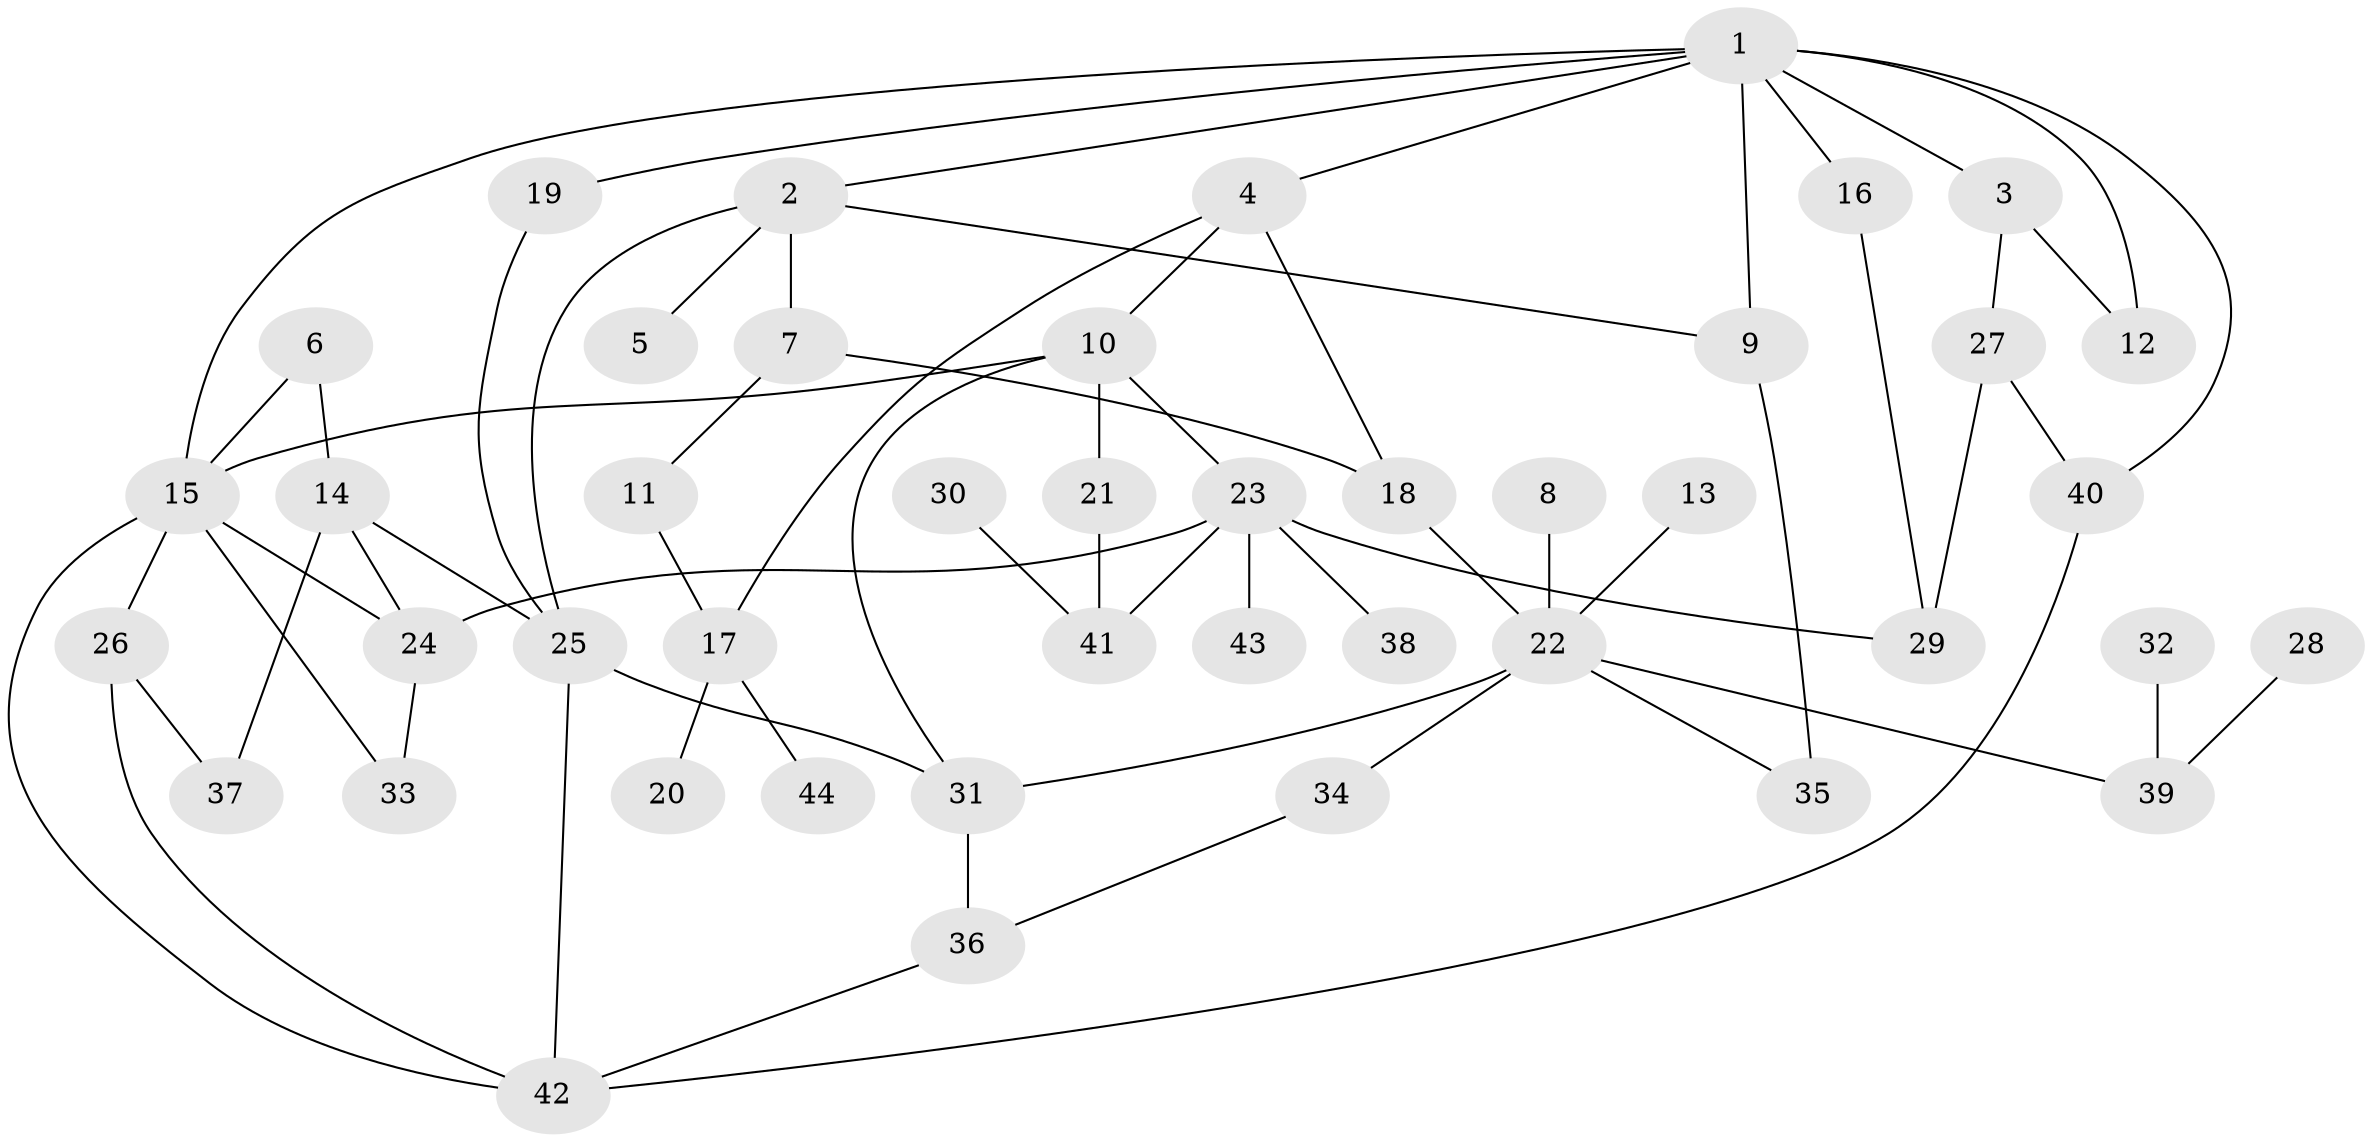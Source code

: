 // original degree distribution, {5: 0.056818181818181816, 3: 0.19318181818181818, 4: 0.14772727272727273, 6: 0.045454545454545456, 2: 0.26136363636363635, 1: 0.29545454545454547}
// Generated by graph-tools (version 1.1) at 2025/49/03/09/25 03:49:24]
// undirected, 44 vertices, 66 edges
graph export_dot {
graph [start="1"]
  node [color=gray90,style=filled];
  1;
  2;
  3;
  4;
  5;
  6;
  7;
  8;
  9;
  10;
  11;
  12;
  13;
  14;
  15;
  16;
  17;
  18;
  19;
  20;
  21;
  22;
  23;
  24;
  25;
  26;
  27;
  28;
  29;
  30;
  31;
  32;
  33;
  34;
  35;
  36;
  37;
  38;
  39;
  40;
  41;
  42;
  43;
  44;
  1 -- 2 [weight=1.0];
  1 -- 3 [weight=1.0];
  1 -- 4 [weight=1.0];
  1 -- 9 [weight=1.0];
  1 -- 12 [weight=1.0];
  1 -- 15 [weight=1.0];
  1 -- 16 [weight=1.0];
  1 -- 19 [weight=1.0];
  1 -- 40 [weight=1.0];
  2 -- 5 [weight=1.0];
  2 -- 7 [weight=1.0];
  2 -- 9 [weight=1.0];
  2 -- 25 [weight=1.0];
  3 -- 12 [weight=1.0];
  3 -- 27 [weight=1.0];
  4 -- 10 [weight=1.0];
  4 -- 17 [weight=1.0];
  4 -- 18 [weight=1.0];
  6 -- 14 [weight=1.0];
  6 -- 15 [weight=1.0];
  7 -- 11 [weight=1.0];
  7 -- 18 [weight=1.0];
  8 -- 22 [weight=1.0];
  9 -- 35 [weight=2.0];
  10 -- 15 [weight=1.0];
  10 -- 21 [weight=1.0];
  10 -- 23 [weight=1.0];
  10 -- 31 [weight=1.0];
  11 -- 17 [weight=1.0];
  13 -- 22 [weight=1.0];
  14 -- 24 [weight=1.0];
  14 -- 25 [weight=1.0];
  14 -- 37 [weight=1.0];
  15 -- 24 [weight=1.0];
  15 -- 26 [weight=1.0];
  15 -- 33 [weight=1.0];
  15 -- 42 [weight=1.0];
  16 -- 29 [weight=1.0];
  17 -- 20 [weight=1.0];
  17 -- 44 [weight=1.0];
  18 -- 22 [weight=1.0];
  19 -- 25 [weight=1.0];
  21 -- 41 [weight=1.0];
  22 -- 31 [weight=1.0];
  22 -- 34 [weight=1.0];
  22 -- 35 [weight=1.0];
  22 -- 39 [weight=1.0];
  23 -- 24 [weight=2.0];
  23 -- 29 [weight=1.0];
  23 -- 38 [weight=1.0];
  23 -- 41 [weight=1.0];
  23 -- 43 [weight=1.0];
  24 -- 33 [weight=1.0];
  25 -- 31 [weight=1.0];
  25 -- 42 [weight=1.0];
  26 -- 37 [weight=1.0];
  26 -- 42 [weight=1.0];
  27 -- 29 [weight=1.0];
  27 -- 40 [weight=1.0];
  28 -- 39 [weight=1.0];
  30 -- 41 [weight=1.0];
  31 -- 36 [weight=1.0];
  32 -- 39 [weight=1.0];
  34 -- 36 [weight=1.0];
  36 -- 42 [weight=1.0];
  40 -- 42 [weight=1.0];
}
